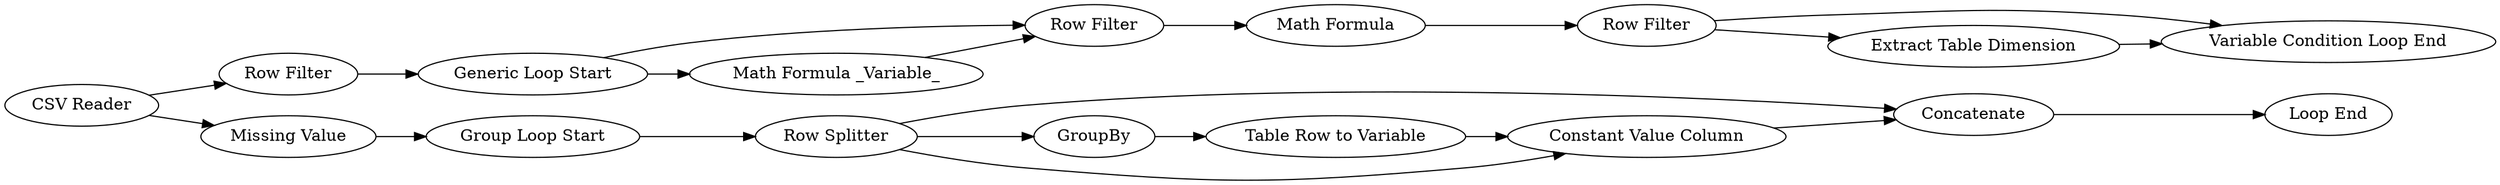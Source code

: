 digraph {
	57 -> 58
	51 -> 62
	97 -> 96
	77 -> 74
	58 -> 94
	77 -> 97
	62 -> 95
	95 -> 56
	63 -> 77
	55 -> 56
	74 -> 84
	58 -> 59
	51 -> 83
	56 -> 57
	95 -> 55
	77 -> 78
	59 -> 94
	78 -> 97
	84 -> 78
	83 -> 63
	94 [label="Variable Condition Loop End"]
	57 [label="Math Formula"]
	55 [label="Math Formula _Variable_"]
	96 [label="Loop End"]
	62 [label="Row Filter"]
	84 [label="Table Row to Variable"]
	78 [label="Constant Value Column"]
	51 [label="CSV Reader"]
	97 [label=Concatenate]
	56 [label="Row Filter"]
	58 [label="Row Filter"]
	63 [label="Group Loop Start"]
	95 [label="Generic Loop Start"]
	77 [label="Row Splitter"]
	74 [label=GroupBy]
	83 [label="Missing Value"]
	59 [label="Extract Table Dimension"]
	rankdir=LR
}
